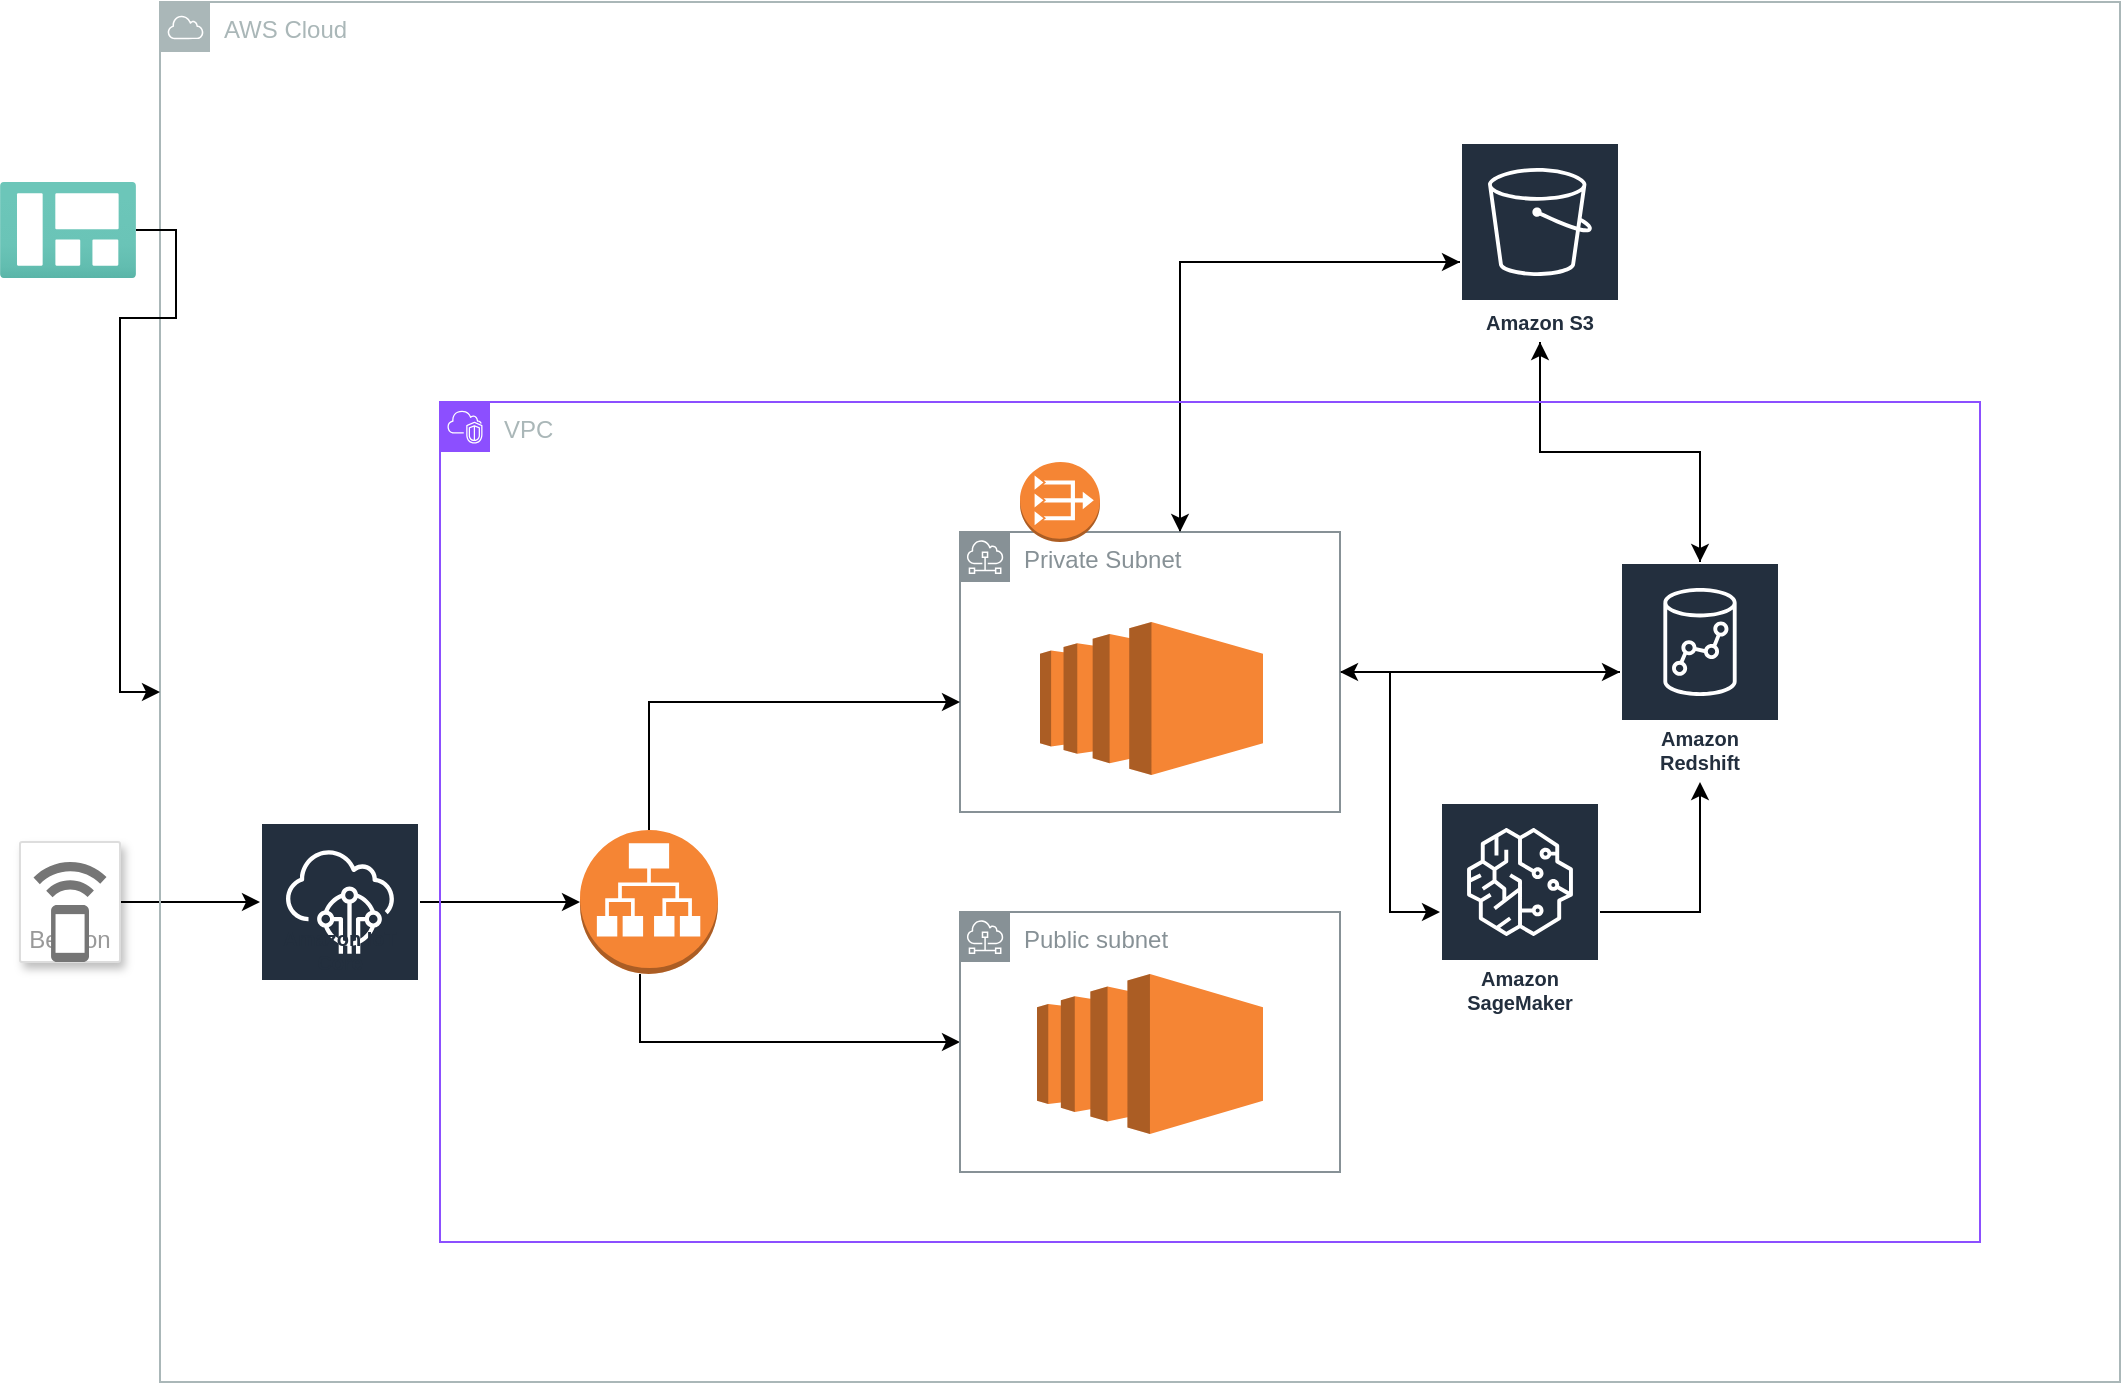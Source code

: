 <mxfile version="24.7.1" type="github">
  <diagram name="Page-1" id="3GjltzRhkZcBscacgek0">
    <mxGraphModel dx="1290" dy="1666" grid="1" gridSize="10" guides="1" tooltips="1" connect="1" arrows="1" fold="1" page="1" pageScale="1" pageWidth="850" pageHeight="1100" math="0" shadow="0">
      <root>
        <mxCell id="0" />
        <mxCell id="1" parent="0" />
        <mxCell id="VPuTkedBrMivQsdfiEBR-25" style="edgeStyle=orthogonalEdgeStyle;rounded=0;orthogonalLoop=1;jettySize=auto;html=1;" edge="1" parent="1" source="VPuTkedBrMivQsdfiEBR-10" target="VPuTkedBrMivQsdfiEBR-26">
          <mxGeometry relative="1" as="geometry">
            <mxPoint x="830" y="150" as="targetPoint" />
          </mxGeometry>
        </mxCell>
        <mxCell id="VPuTkedBrMivQsdfiEBR-32" style="edgeStyle=orthogonalEdgeStyle;rounded=0;orthogonalLoop=1;jettySize=auto;html=1;" edge="1" parent="1" source="VPuTkedBrMivQsdfiEBR-10" target="VPuTkedBrMivQsdfiEBR-33">
          <mxGeometry relative="1" as="geometry">
            <mxPoint x="870" y="80" as="targetPoint" />
          </mxGeometry>
        </mxCell>
        <mxCell id="VPuTkedBrMivQsdfiEBR-53" style="edgeStyle=orthogonalEdgeStyle;rounded=0;orthogonalLoop=1;jettySize=auto;html=1;" edge="1" parent="1" source="VPuTkedBrMivQsdfiEBR-10">
          <mxGeometry relative="1" as="geometry">
            <mxPoint x="730" y="-70" as="targetPoint" />
            <Array as="points">
              <mxPoint x="590" y="-70" />
              <mxPoint x="671" y="-70" />
            </Array>
          </mxGeometry>
        </mxCell>
        <mxCell id="VPuTkedBrMivQsdfiEBR-10" value="Private Subnet" style="sketch=0;outlineConnect=0;gradientColor=none;html=1;whiteSpace=wrap;fontSize=12;fontStyle=0;shape=mxgraph.aws4.group;grIcon=mxgraph.aws4.group_subnet;strokeColor=#879196;fillColor=none;verticalAlign=top;align=left;spacingLeft=30;fontColor=#879196;dashed=0;" vertex="1" parent="1">
          <mxGeometry x="480" y="65" width="190" height="140" as="geometry" />
        </mxCell>
        <mxCell id="VPuTkedBrMivQsdfiEBR-11" value="" style="outlineConnect=0;dashed=0;verticalLabelPosition=bottom;verticalAlign=top;align=center;html=1;shape=mxgraph.aws3.ec2;fillColor=#F58534;gradientColor=none;" vertex="1" parent="1">
          <mxGeometry x="520" y="110" width="111.5" height="76.5" as="geometry" />
        </mxCell>
        <mxCell id="VPuTkedBrMivQsdfiEBR-21" style="edgeStyle=orthogonalEdgeStyle;rounded=0;orthogonalLoop=1;jettySize=auto;html=1;" edge="1" parent="1" source="VPuTkedBrMivQsdfiEBR-12" target="VPuTkedBrMivQsdfiEBR-17">
          <mxGeometry relative="1" as="geometry" />
        </mxCell>
        <mxCell id="VPuTkedBrMivQsdfiEBR-12" value="Beacon" style="strokeColor=#dddddd;shadow=1;strokeWidth=1;rounded=1;absoluteArcSize=1;arcSize=2;labelPosition=center;verticalLabelPosition=middle;align=center;verticalAlign=bottom;spacingLeft=0;fontColor=#999999;fontSize=12;whiteSpace=wrap;spacingBottom=2;html=1;" vertex="1" parent="1">
          <mxGeometry x="10" y="220" width="50" height="60" as="geometry" />
        </mxCell>
        <mxCell id="VPuTkedBrMivQsdfiEBR-13" value="" style="sketch=0;dashed=0;connectable=0;html=1;fillColor=#757575;strokeColor=none;shape=mxgraph.gcp2.beacon;part=1;" vertex="1" parent="VPuTkedBrMivQsdfiEBR-12">
          <mxGeometry x="0.5" width="36.5" height="50" relative="1" as="geometry">
            <mxPoint x="-18.25" y="10" as="offset" />
          </mxGeometry>
        </mxCell>
        <mxCell id="VPuTkedBrMivQsdfiEBR-22" style="edgeStyle=orthogonalEdgeStyle;rounded=0;orthogonalLoop=1;jettySize=auto;html=1;" edge="1" parent="1" source="VPuTkedBrMivQsdfiEBR-16" target="VPuTkedBrMivQsdfiEBR-10">
          <mxGeometry relative="1" as="geometry">
            <Array as="points">
              <mxPoint x="325" y="150" />
            </Array>
          </mxGeometry>
        </mxCell>
        <mxCell id="VPuTkedBrMivQsdfiEBR-29" style="edgeStyle=orthogonalEdgeStyle;rounded=0;orthogonalLoop=1;jettySize=auto;html=1;" edge="1" parent="1" source="VPuTkedBrMivQsdfiEBR-16" target="VPuTkedBrMivQsdfiEBR-28">
          <mxGeometry relative="1" as="geometry">
            <Array as="points">
              <mxPoint x="320" y="320" />
            </Array>
          </mxGeometry>
        </mxCell>
        <mxCell id="VPuTkedBrMivQsdfiEBR-16" value="" style="outlineConnect=0;dashed=0;verticalLabelPosition=bottom;verticalAlign=top;align=center;html=1;shape=mxgraph.aws3.application_load_balancer;fillColor=#F58534;gradientColor=none;" vertex="1" parent="1">
          <mxGeometry x="290" y="214" width="69" height="72" as="geometry" />
        </mxCell>
        <mxCell id="VPuTkedBrMivQsdfiEBR-19" style="edgeStyle=orthogonalEdgeStyle;rounded=0;orthogonalLoop=1;jettySize=auto;html=1;" edge="1" parent="1" source="VPuTkedBrMivQsdfiEBR-17" target="VPuTkedBrMivQsdfiEBR-16">
          <mxGeometry relative="1" as="geometry" />
        </mxCell>
        <mxCell id="VPuTkedBrMivQsdfiEBR-17" value="Amazon IoT Core" style="sketch=0;outlineConnect=0;fontColor=#232F3E;gradientColor=none;strokeColor=#ffffff;fillColor=#232F3E;dashed=0;verticalLabelPosition=middle;verticalAlign=bottom;align=center;html=1;whiteSpace=wrap;fontSize=10;fontStyle=1;spacing=3;shape=mxgraph.aws4.productIcon;prIcon=mxgraph.aws4.iot_core;" vertex="1" parent="1">
          <mxGeometry x="130" y="210" width="80" height="80" as="geometry" />
        </mxCell>
        <mxCell id="VPuTkedBrMivQsdfiEBR-37" style="edgeStyle=orthogonalEdgeStyle;rounded=0;orthogonalLoop=1;jettySize=auto;html=1;" edge="1" parent="1" source="VPuTkedBrMivQsdfiEBR-26" target="VPuTkedBrMivQsdfiEBR-35">
          <mxGeometry relative="1" as="geometry" />
        </mxCell>
        <mxCell id="VPuTkedBrMivQsdfiEBR-38" style="edgeStyle=orthogonalEdgeStyle;rounded=0;orthogonalLoop=1;jettySize=auto;html=1;" edge="1" parent="1" source="VPuTkedBrMivQsdfiEBR-26" target="VPuTkedBrMivQsdfiEBR-10">
          <mxGeometry relative="1" as="geometry" />
        </mxCell>
        <mxCell id="VPuTkedBrMivQsdfiEBR-26" value="Amazon Redshift" style="sketch=0;outlineConnect=0;fontColor=#232F3E;gradientColor=none;strokeColor=#ffffff;fillColor=#232F3E;dashed=0;verticalLabelPosition=middle;verticalAlign=bottom;align=center;html=1;whiteSpace=wrap;fontSize=10;fontStyle=1;spacing=3;shape=mxgraph.aws4.productIcon;prIcon=mxgraph.aws4.redshift;" vertex="1" parent="1">
          <mxGeometry x="810" y="80" width="80" height="110" as="geometry" />
        </mxCell>
        <mxCell id="VPuTkedBrMivQsdfiEBR-8" value="" style="outlineConnect=0;dashed=0;verticalLabelPosition=bottom;verticalAlign=top;align=center;html=1;shape=mxgraph.aws3.ec2;fillColor=#F58534;gradientColor=none;" vertex="1" parent="1">
          <mxGeometry x="518.5" y="286" width="113" height="80" as="geometry" />
        </mxCell>
        <mxCell id="VPuTkedBrMivQsdfiEBR-28" value="Public subnet" style="sketch=0;outlineConnect=0;gradientColor=none;html=1;whiteSpace=wrap;fontSize=12;fontStyle=0;shape=mxgraph.aws4.group;grIcon=mxgraph.aws4.group_subnet;strokeColor=#879196;fillColor=none;verticalAlign=top;align=left;spacingLeft=30;fontColor=#879196;dashed=0;" vertex="1" parent="1">
          <mxGeometry x="480" y="255" width="190" height="130" as="geometry" />
        </mxCell>
        <mxCell id="VPuTkedBrMivQsdfiEBR-34" style="edgeStyle=orthogonalEdgeStyle;rounded=0;orthogonalLoop=1;jettySize=auto;html=1;" edge="1" parent="1" source="VPuTkedBrMivQsdfiEBR-33" target="VPuTkedBrMivQsdfiEBR-26">
          <mxGeometry relative="1" as="geometry" />
        </mxCell>
        <mxCell id="VPuTkedBrMivQsdfiEBR-33" value="Amazon SageMaker" style="sketch=0;outlineConnect=0;fontColor=#232F3E;gradientColor=none;strokeColor=#ffffff;fillColor=#232F3E;dashed=0;verticalLabelPosition=middle;verticalAlign=bottom;align=center;html=1;whiteSpace=wrap;fontSize=10;fontStyle=1;spacing=3;shape=mxgraph.aws4.productIcon;prIcon=mxgraph.aws4.sagemaker;" vertex="1" parent="1">
          <mxGeometry x="720" y="200" width="80" height="110" as="geometry" />
        </mxCell>
        <mxCell id="VPuTkedBrMivQsdfiEBR-39" style="edgeStyle=orthogonalEdgeStyle;rounded=0;orthogonalLoop=1;jettySize=auto;html=1;" edge="1" parent="1" source="VPuTkedBrMivQsdfiEBR-35" target="VPuTkedBrMivQsdfiEBR-26">
          <mxGeometry relative="1" as="geometry" />
        </mxCell>
        <mxCell id="VPuTkedBrMivQsdfiEBR-51" style="edgeStyle=elbowEdgeStyle;rounded=0;orthogonalLoop=1;jettySize=auto;html=1;elbow=vertical;" edge="1" parent="1" source="VPuTkedBrMivQsdfiEBR-35" target="VPuTkedBrMivQsdfiEBR-10">
          <mxGeometry relative="1" as="geometry">
            <Array as="points">
              <mxPoint x="590" y="-70" />
            </Array>
          </mxGeometry>
        </mxCell>
        <mxCell id="VPuTkedBrMivQsdfiEBR-35" value="Amazon S3" style="sketch=0;outlineConnect=0;fontColor=#232F3E;gradientColor=none;strokeColor=#ffffff;fillColor=#232F3E;dashed=0;verticalLabelPosition=middle;verticalAlign=bottom;align=center;html=1;whiteSpace=wrap;fontSize=10;fontStyle=1;spacing=3;shape=mxgraph.aws4.productIcon;prIcon=mxgraph.aws4.s3;" vertex="1" parent="1">
          <mxGeometry x="730" y="-130" width="80" height="100" as="geometry" />
        </mxCell>
        <mxCell id="VPuTkedBrMivQsdfiEBR-54" value="AWS Cloud" style="sketch=0;outlineConnect=0;gradientColor=none;html=1;whiteSpace=wrap;fontSize=12;fontStyle=0;shape=mxgraph.aws4.group;grIcon=mxgraph.aws4.group_aws_cloud;strokeColor=#AAB7B8;fillColor=none;verticalAlign=top;align=left;spacingLeft=30;fontColor=#AAB7B8;dashed=0;" vertex="1" parent="1">
          <mxGeometry x="80" y="-200" width="980" height="690" as="geometry" />
        </mxCell>
        <mxCell id="VPuTkedBrMivQsdfiEBR-55" value="VPC" style="points=[[0,0],[0.25,0],[0.5,0],[0.75,0],[1,0],[1,0.25],[1,0.5],[1,0.75],[1,1],[0.75,1],[0.5,1],[0.25,1],[0,1],[0,0.75],[0,0.5],[0,0.25]];outlineConnect=0;gradientColor=none;html=1;whiteSpace=wrap;fontSize=12;fontStyle=0;container=1;pointerEvents=0;collapsible=0;recursiveResize=0;shape=mxgraph.aws4.group;grIcon=mxgraph.aws4.group_vpc2;strokeColor=#8C4FFF;fillColor=none;verticalAlign=top;align=left;spacingLeft=30;fontColor=#AAB7B8;dashed=0;" vertex="1" parent="1">
          <mxGeometry x="220" width="770" height="420" as="geometry" />
        </mxCell>
        <mxCell id="VPuTkedBrMivQsdfiEBR-56" value="" style="outlineConnect=0;dashed=0;verticalLabelPosition=bottom;verticalAlign=top;align=center;html=1;shape=mxgraph.aws3.vpc_nat_gateway;fillColor=#F58534;gradientColor=none;" vertex="1" parent="VPuTkedBrMivQsdfiEBR-55">
          <mxGeometry x="290" y="30" width="40" height="40" as="geometry" />
        </mxCell>
        <mxCell id="VPuTkedBrMivQsdfiEBR-59" style="edgeStyle=orthogonalEdgeStyle;rounded=0;orthogonalLoop=1;jettySize=auto;html=1;" edge="1" parent="1" source="VPuTkedBrMivQsdfiEBR-57" target="VPuTkedBrMivQsdfiEBR-54">
          <mxGeometry relative="1" as="geometry" />
        </mxCell>
        <mxCell id="VPuTkedBrMivQsdfiEBR-57" value="" style="image;aspect=fixed;html=1;points=[];align=center;fontSize=12;image=img/lib/azure2/general/Dashboard.svg;" vertex="1" parent="1">
          <mxGeometry y="-110" width="68" height="48" as="geometry" />
        </mxCell>
      </root>
    </mxGraphModel>
  </diagram>
</mxfile>
